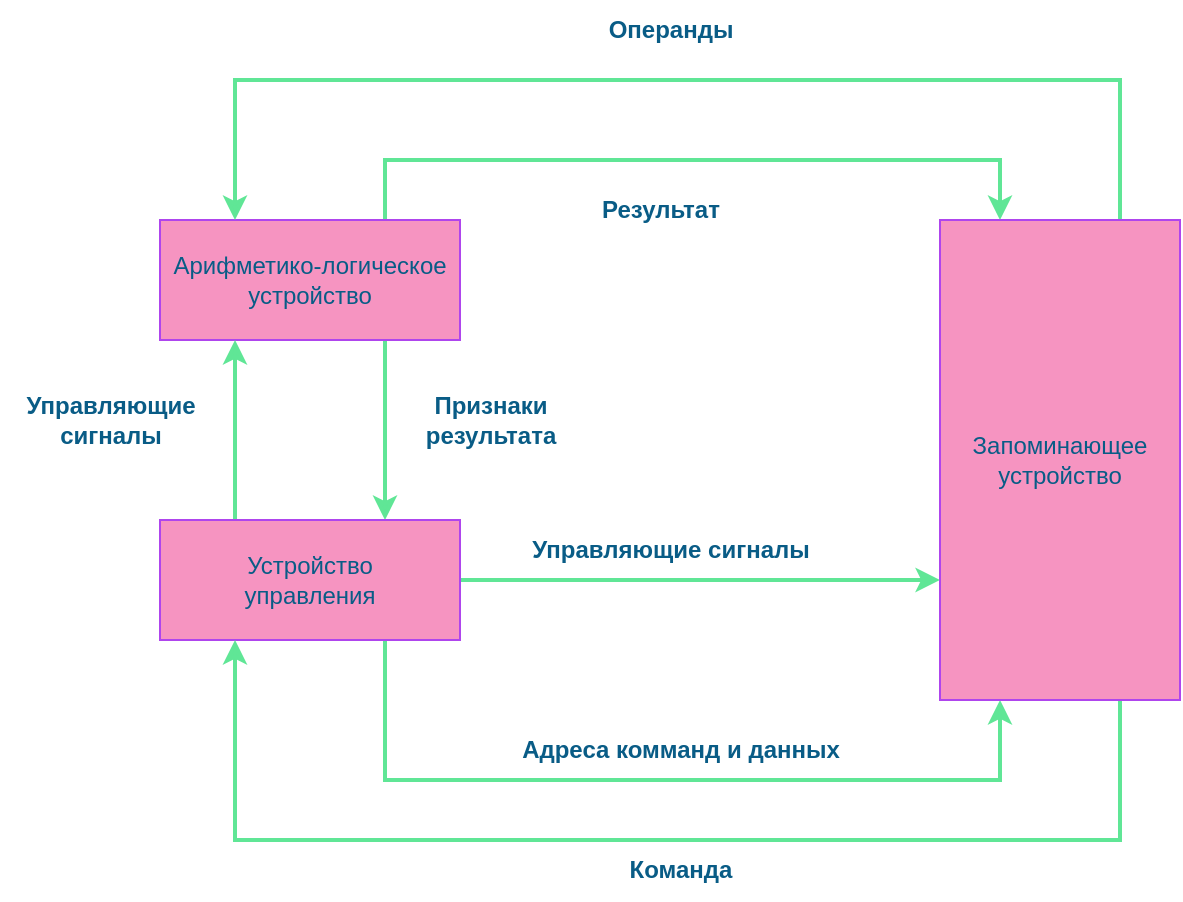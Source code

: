 <mxfile version="28.2.5">
  <diagram name="Page-1" id="zLs3LbJBeIWzeJVvqV4s">
    <mxGraphModel dx="1642" dy="911" grid="1" gridSize="10" guides="1" tooltips="1" connect="1" arrows="1" fold="1" page="1" pageScale="1" pageWidth="850" pageHeight="1100" math="0" shadow="0">
      <root>
        <mxCell id="0" />
        <mxCell id="1" parent="0" />
        <mxCell id="xcZNTNd_BI6vRzsRW5RE-12" style="edgeStyle=orthogonalEdgeStyle;shape=connector;rounded=0;orthogonalLoop=1;jettySize=auto;html=1;exitX=0.75;exitY=1;exitDx=0;exitDy=0;entryX=0.75;entryY=0;entryDx=0;entryDy=0;strokeColor=#60E696;strokeWidth=2;align=center;verticalAlign=middle;fontFamily=Helvetica;fontSize=11;fontColor=default;labelBackgroundColor=none;endArrow=classic;" edge="1" parent="1" source="xcZNTNd_BI6vRzsRW5RE-1" target="xcZNTNd_BI6vRzsRW5RE-2">
          <mxGeometry relative="1" as="geometry" />
        </mxCell>
        <mxCell id="xcZNTNd_BI6vRzsRW5RE-15" style="edgeStyle=orthogonalEdgeStyle;shape=connector;rounded=0;orthogonalLoop=1;jettySize=auto;html=1;exitX=0.75;exitY=0;exitDx=0;exitDy=0;entryX=0.25;entryY=0;entryDx=0;entryDy=0;strokeColor=#60E696;strokeWidth=2;align=center;verticalAlign=middle;fontFamily=Helvetica;fontSize=11;fontColor=default;labelBackgroundColor=none;endArrow=classic;" edge="1" parent="1" source="xcZNTNd_BI6vRzsRW5RE-1" target="xcZNTNd_BI6vRzsRW5RE-3">
          <mxGeometry relative="1" as="geometry">
            <Array as="points">
              <mxPoint x="303" y="330" />
              <mxPoint x="610" y="330" />
            </Array>
          </mxGeometry>
        </mxCell>
        <mxCell id="xcZNTNd_BI6vRzsRW5RE-1" value="Арифметико-логическое&lt;div&gt;устройство&lt;/div&gt;" style="rounded=0;whiteSpace=wrap;html=1;labelBackgroundColor=none;fillColor=#F694C1;strokeColor=#AF45ED;fontColor=#095C86;" vertex="1" parent="1">
          <mxGeometry x="190" y="360" width="150" height="60" as="geometry" />
        </mxCell>
        <mxCell id="xcZNTNd_BI6vRzsRW5RE-6" style="edgeStyle=orthogonalEdgeStyle;rounded=0;orthogonalLoop=1;jettySize=auto;html=1;exitX=1;exitY=0.5;exitDx=0;exitDy=0;entryX=0;entryY=0.75;entryDx=0;entryDy=0;strokeWidth=2;labelBackgroundColor=none;strokeColor=#60E696;fontColor=default;" edge="1" parent="1" source="xcZNTNd_BI6vRzsRW5RE-2" target="xcZNTNd_BI6vRzsRW5RE-3">
          <mxGeometry relative="1" as="geometry" />
        </mxCell>
        <mxCell id="xcZNTNd_BI6vRzsRW5RE-7" style="edgeStyle=orthogonalEdgeStyle;rounded=0;orthogonalLoop=1;jettySize=auto;html=1;exitX=0.75;exitY=1;exitDx=0;exitDy=0;entryX=0.25;entryY=1;entryDx=0;entryDy=0;strokeWidth=2;labelBackgroundColor=none;strokeColor=#60E696;fontColor=default;" edge="1" parent="1" source="xcZNTNd_BI6vRzsRW5RE-2" target="xcZNTNd_BI6vRzsRW5RE-3">
          <mxGeometry relative="1" as="geometry">
            <Array as="points">
              <mxPoint x="303" y="640" />
              <mxPoint x="610" y="640" />
            </Array>
          </mxGeometry>
        </mxCell>
        <mxCell id="xcZNTNd_BI6vRzsRW5RE-11" style="edgeStyle=orthogonalEdgeStyle;shape=connector;rounded=0;orthogonalLoop=1;jettySize=auto;html=1;exitX=0.25;exitY=0;exitDx=0;exitDy=0;entryX=0.25;entryY=1;entryDx=0;entryDy=0;strokeColor=#60E696;strokeWidth=2;align=center;verticalAlign=middle;fontFamily=Helvetica;fontSize=11;fontColor=default;labelBackgroundColor=none;endArrow=classic;" edge="1" parent="1" source="xcZNTNd_BI6vRzsRW5RE-2" target="xcZNTNd_BI6vRzsRW5RE-1">
          <mxGeometry relative="1" as="geometry" />
        </mxCell>
        <mxCell id="xcZNTNd_BI6vRzsRW5RE-2" value="Устройство&lt;div&gt;управления&lt;/div&gt;" style="rounded=0;whiteSpace=wrap;html=1;labelBackgroundColor=none;fillColor=#F694C1;strokeColor=#AF45ED;fontColor=#095C86;" vertex="1" parent="1">
          <mxGeometry x="190" y="510" width="150" height="60" as="geometry" />
        </mxCell>
        <mxCell id="xcZNTNd_BI6vRzsRW5RE-8" style="edgeStyle=orthogonalEdgeStyle;shape=connector;rounded=0;orthogonalLoop=1;jettySize=auto;html=1;exitX=0.75;exitY=1;exitDx=0;exitDy=0;entryX=0.25;entryY=1;entryDx=0;entryDy=0;strokeColor=#60E696;strokeWidth=2;align=center;verticalAlign=middle;fontFamily=Helvetica;fontSize=11;fontColor=default;labelBackgroundColor=none;endArrow=classic;" edge="1" parent="1" source="xcZNTNd_BI6vRzsRW5RE-3" target="xcZNTNd_BI6vRzsRW5RE-2">
          <mxGeometry relative="1" as="geometry">
            <Array as="points">
              <mxPoint x="670" y="670" />
              <mxPoint x="228" y="670" />
            </Array>
          </mxGeometry>
        </mxCell>
        <mxCell id="xcZNTNd_BI6vRzsRW5RE-16" style="edgeStyle=orthogonalEdgeStyle;shape=connector;rounded=0;orthogonalLoop=1;jettySize=auto;html=1;exitX=0.75;exitY=0;exitDx=0;exitDy=0;entryX=0.25;entryY=0;entryDx=0;entryDy=0;strokeColor=#60E696;strokeWidth=2;align=center;verticalAlign=middle;fontFamily=Helvetica;fontSize=11;fontColor=default;labelBackgroundColor=none;endArrow=classic;" edge="1" parent="1" source="xcZNTNd_BI6vRzsRW5RE-3" target="xcZNTNd_BI6vRzsRW5RE-1">
          <mxGeometry relative="1" as="geometry">
            <Array as="points">
              <mxPoint x="670" y="290" />
              <mxPoint x="228" y="290" />
            </Array>
          </mxGeometry>
        </mxCell>
        <mxCell id="xcZNTNd_BI6vRzsRW5RE-3" value="Запоминающее&lt;div&gt;устройство&lt;/div&gt;" style="rounded=0;whiteSpace=wrap;html=1;labelBackgroundColor=none;fillColor=#F694C1;strokeColor=#AF45ED;fontColor=#095C86;" vertex="1" parent="1">
          <mxGeometry x="580" y="360" width="120" height="240" as="geometry" />
        </mxCell>
        <mxCell id="xcZNTNd_BI6vRzsRW5RE-9" value="&lt;b&gt;&lt;font style=&quot;font-size: 12px;&quot;&gt;Команда&lt;/font&gt;&lt;/b&gt;" style="text;html=1;align=center;verticalAlign=middle;resizable=0;points=[];autosize=1;strokeColor=none;fillColor=none;fontFamily=Helvetica;fontSize=11;fontColor=#095C86;labelBackgroundColor=none;" vertex="1" parent="1">
          <mxGeometry x="415" y="670" width="70" height="30" as="geometry" />
        </mxCell>
        <mxCell id="xcZNTNd_BI6vRzsRW5RE-10" value="&lt;b&gt;&lt;font style=&quot;font-size: 12px;&quot;&gt;Адреса комманд и данных&lt;/font&gt;&lt;/b&gt;" style="text;html=1;align=center;verticalAlign=middle;resizable=0;points=[];autosize=1;strokeColor=none;fillColor=none;fontFamily=Helvetica;fontSize=11;fontColor=#095C86;labelBackgroundColor=none;" vertex="1" parent="1">
          <mxGeometry x="360" y="610" width="180" height="30" as="geometry" />
        </mxCell>
        <mxCell id="xcZNTNd_BI6vRzsRW5RE-13" value="&lt;b&gt;&lt;font style=&quot;font-size: 12px;&quot;&gt;Управляющие&lt;/font&gt;&lt;/b&gt;&lt;div&gt;&lt;b&gt;&lt;font style=&quot;font-size: 12px;&quot;&gt;сигналы&lt;/font&gt;&lt;/b&gt;&lt;/div&gt;" style="text;html=1;align=center;verticalAlign=middle;resizable=0;points=[];autosize=1;strokeColor=none;fillColor=none;fontFamily=Helvetica;fontSize=11;fontColor=#095C86;labelBackgroundColor=none;" vertex="1" parent="1">
          <mxGeometry x="110" y="440" width="110" height="40" as="geometry" />
        </mxCell>
        <mxCell id="xcZNTNd_BI6vRzsRW5RE-14" value="&lt;span style=&quot;font-size: 12px;&quot;&gt;&lt;b&gt;Признаки&lt;/b&gt;&lt;/span&gt;&lt;div&gt;&lt;span style=&quot;font-size: 12px;&quot;&gt;&lt;b&gt;результата&lt;/b&gt;&lt;/span&gt;&lt;/div&gt;" style="text;html=1;align=center;verticalAlign=middle;resizable=0;points=[];autosize=1;strokeColor=none;fillColor=none;fontFamily=Helvetica;fontSize=11;fontColor=#095C86;labelBackgroundColor=none;" vertex="1" parent="1">
          <mxGeometry x="310" y="440" width="90" height="40" as="geometry" />
        </mxCell>
        <mxCell id="xcZNTNd_BI6vRzsRW5RE-17" value="&lt;b&gt;&lt;font style=&quot;font-size: 12px;&quot;&gt;Результат&lt;/font&gt;&lt;/b&gt;" style="text;html=1;align=center;verticalAlign=middle;resizable=0;points=[];autosize=1;strokeColor=none;fillColor=none;fontFamily=Helvetica;fontSize=11;fontColor=#095C86;labelBackgroundColor=none;" vertex="1" parent="1">
          <mxGeometry x="400" y="340" width="80" height="30" as="geometry" />
        </mxCell>
        <mxCell id="xcZNTNd_BI6vRzsRW5RE-19" value="&lt;b&gt;&lt;font style=&quot;font-size: 12px;&quot;&gt;Операнды&lt;/font&gt;&lt;/b&gt;" style="text;html=1;align=center;verticalAlign=middle;resizable=0;points=[];autosize=1;strokeColor=none;fillColor=none;fontFamily=Helvetica;fontSize=11;fontColor=#095C86;labelBackgroundColor=none;" vertex="1" parent="1">
          <mxGeometry x="400" y="250" width="90" height="30" as="geometry" />
        </mxCell>
        <mxCell id="xcZNTNd_BI6vRzsRW5RE-20" value="&lt;font&gt;&lt;b style=&quot;&quot;&gt;&lt;font style=&quot;font-size: 12px;&quot;&gt;Управляющие&amp;nbsp;&lt;/font&gt;&lt;/b&gt;&lt;b style=&quot;&quot;&gt;&lt;font style=&quot;font-size: 12px;&quot;&gt;сигналы&lt;/font&gt;&lt;/b&gt;&lt;/font&gt;" style="text;html=1;align=center;verticalAlign=middle;resizable=0;points=[];autosize=1;strokeColor=none;fillColor=none;fontFamily=Helvetica;fontSize=11;fontColor=#095C86;labelBackgroundColor=none;" vertex="1" parent="1">
          <mxGeometry x="365" y="510" width="160" height="30" as="geometry" />
        </mxCell>
      </root>
    </mxGraphModel>
  </diagram>
</mxfile>
